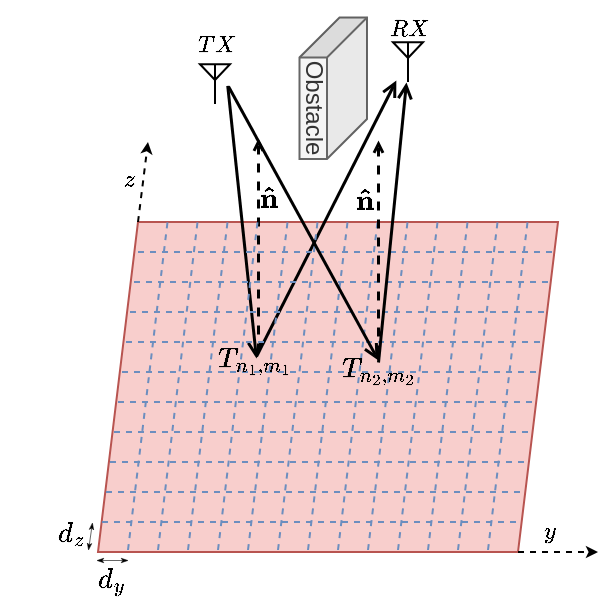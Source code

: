 <mxfile version="24.7.14">
  <diagram name="Sayfa -1" id="55TPPgF1OQXHa3s0PrZa">
    <mxGraphModel grid="1" page="1" gridSize="10" guides="1" tooltips="1" connect="1" arrows="1" fold="1" pageScale="1" pageWidth="827" pageHeight="1169" math="1" shadow="0">
      <root>
        <mxCell id="0" />
        <mxCell id="1" parent="0" />
        <mxCell id="mXV_nLaLVZJTpSqG4kug-3" value="" style="shape=parallelogram;perimeter=parallelogramPerimeter;whiteSpace=wrap;html=1;fixedSize=1;fillColor=#f8cecc;strokeColor=#b85450;" vertex="1" parent="1">
          <mxGeometry x="110" y="580" width="230" height="165" as="geometry" />
        </mxCell>
        <mxCell id="mXV_nLaLVZJTpSqG4kug-4" value="" style="endArrow=classic;html=1;rounded=0;dashed=1;fontSize=11;jumpSize=6;endSize=3;" edge="1" parent="1">
          <mxGeometry width="50" height="50" relative="1" as="geometry">
            <mxPoint x="130" y="580" as="sourcePoint" />
            <mxPoint x="135" y="540" as="targetPoint" />
          </mxGeometry>
        </mxCell>
        <mxCell id="mXV_nLaLVZJTpSqG4kug-9" value="&lt;font style=&quot;font-size: 10px;&quot;&gt;$$z$$&lt;/font&gt;" style="edgeLabel;html=1;align=center;verticalAlign=middle;resizable=0;points=[];" connectable="0" vertex="1" parent="mXV_nLaLVZJTpSqG4kug-4">
          <mxGeometry x="0.021" y="-1" relative="1" as="geometry">
            <mxPoint x="-9" y="-1" as="offset" />
          </mxGeometry>
        </mxCell>
        <mxCell id="mXV_nLaLVZJTpSqG4kug-5" value="" style="endArrow=classic;html=1;rounded=0;dashed=1;fontSize=11;jumpSize=6;endSize=3;" edge="1" parent="1">
          <mxGeometry width="50" height="50" relative="1" as="geometry">
            <mxPoint x="320" y="745" as="sourcePoint" />
            <mxPoint x="360" y="745" as="targetPoint" />
          </mxGeometry>
        </mxCell>
        <mxCell id="mXV_nLaLVZJTpSqG4kug-15" value="&lt;font style=&quot;font-size: 12px;&quot;&gt;Obstacle&lt;/font&gt;" style="shape=cube;whiteSpace=wrap;html=1;boundedLbl=1;backgroundOutline=1;darkOpacity=0.05;darkOpacity2=0.1;rotation=90;fillColor=#f5f5f5;strokeColor=#666666;fontColor=#333333;" vertex="1" parent="1">
          <mxGeometry x="192.25" y="496.25" width="70.75" height="33.75" as="geometry" />
        </mxCell>
        <mxCell id="mXV_nLaLVZJTpSqG4kug-22" value="&lt;font style=&quot;font-size: 10px;&quot;&gt;$$y$$&lt;/font&gt;" style="text;html=1;align=center;verticalAlign=middle;resizable=0;points=[];autosize=1;strokeColor=none;fillColor=none;" vertex="1" parent="1">
          <mxGeometry x="310" y="720" width="50" height="30" as="geometry" />
        </mxCell>
        <mxCell id="mXV_nLaLVZJTpSqG4kug-16" value="" style="verticalLabelPosition=bottom;shadow=0;dashed=0;align=center;html=1;verticalAlign=top;shape=mxgraph.electrical.radio.aerial_-_antenna_2;" vertex="1" parent="1">
          <mxGeometry x="161" y="501" width="15" height="20" as="geometry" />
        </mxCell>
        <mxCell id="mXV_nLaLVZJTpSqG4kug-17" value="&lt;font style=&quot;font-size: 10px;&quot;&gt;$$TX$$&lt;/font&gt;" style="text;html=1;align=center;verticalAlign=middle;resizable=0;points=[];autosize=1;strokeColor=none;fillColor=none;" vertex="1" parent="1">
          <mxGeometry x="138.5" y="477.25" width="60" height="30" as="geometry" />
        </mxCell>
        <mxCell id="31kajnl80xachGth-Hdo-148" value="" style="endArrow=open;html=1;rounded=0;endSize=5;endFill=0;strokeWidth=1.5;exitX=0.602;exitY=1.147;exitDx=0;exitDy=0;exitPerimeter=0;" edge="1" parent="1" source="mXV_nLaLVZJTpSqG4kug-17">
          <mxGeometry width="50" height="50" relative="1" as="geometry">
            <mxPoint x="180" y="520" as="sourcePoint" />
            <mxPoint x="189" y="648" as="targetPoint" />
          </mxGeometry>
        </mxCell>
        <mxCell id="mXV_nLaLVZJTpSqG4kug-34" value="&lt;span style=&quot;background-color: rgb(255, 255, 255);&quot;&gt;&lt;font style=&quot;font-size: 12px;&quot;&gt;$$\mathbf{\hat{n}}$$&lt;/font&gt;&lt;/span&gt;" style="text;html=1;align=center;verticalAlign=middle;resizable=0;points=[];autosize=1;strokeColor=none;fillColor=none;" vertex="1" parent="1">
          <mxGeometry x="130" y="553" width="130" height="30" as="geometry" />
        </mxCell>
        <mxCell id="31kajnl80xachGth-Hdo-149" value="" style="endArrow=open;html=1;rounded=0;endSize=5;endFill=0;strokeWidth=1.5;" edge="1" parent="1">
          <mxGeometry width="50" height="50" relative="1" as="geometry">
            <mxPoint x="189" y="647" as="sourcePoint" />
            <mxPoint x="258.919" y="509.0" as="targetPoint" />
          </mxGeometry>
        </mxCell>
        <mxCell id="31kajnl80xachGth-Hdo-150" value="" style="endArrow=open;html=1;rounded=0;dashed=1;endSize=3;endFill=0;strokeWidth=1.5;" edge="1" parent="1">
          <mxGeometry width="50" height="50" relative="1" as="geometry">
            <mxPoint x="190" y="645" as="sourcePoint" />
            <mxPoint x="190" y="538" as="targetPoint" />
          </mxGeometry>
        </mxCell>
        <mxCell id="31kajnl80xachGth-Hdo-153" value="" style="endArrow=classicThin;startArrow=classicThin;html=1;rounded=0;startFill=1;endFill=1;strokeWidth=0.3;startSize=3;endSize=3;" edge="1" parent="1">
          <mxGeometry width="50" height="50" relative="1" as="geometry">
            <mxPoint x="105" y="744" as="sourcePoint" />
            <mxPoint x="107" y="730" as="targetPoint" />
          </mxGeometry>
        </mxCell>
        <mxCell id="31kajnl80xachGth-Hdo-154" value="" style="endArrow=classicThin;startArrow=classicThin;html=1;rounded=0;startFill=1;endFill=1;strokeWidth=0.3;startSize=3;endSize=3;" edge="1" parent="1">
          <mxGeometry width="50" height="50" relative="1" as="geometry">
            <mxPoint x="109" y="749" as="sourcePoint" />
            <mxPoint x="125" y="749" as="targetPoint" />
          </mxGeometry>
        </mxCell>
        <mxCell id="31kajnl80xachGth-Hdo-156" value="&lt;font style=&quot;font-size: 12px;&quot;&gt;$$d_y$$&lt;/font&gt;" style="text;html=1;align=center;verticalAlign=middle;resizable=0;points=[];autosize=1;strokeColor=none;fillColor=none;" vertex="1" parent="1">
          <mxGeometry x="81" y="744" width="70" height="30" as="geometry" />
        </mxCell>
        <mxCell id="31kajnl80xachGth-Hdo-155" value="&lt;font style=&quot;font-size: 12px;&quot;&gt;$$d_z$$&lt;/font&gt;" style="text;html=1;align=center;verticalAlign=middle;resizable=0;points=[];autosize=1;strokeColor=none;fillColor=none;" vertex="1" parent="1">
          <mxGeometry x="61" y="721" width="70" height="30" as="geometry" />
        </mxCell>
        <mxCell id="31kajnl80xachGth-Hdo-159" value="&lt;font style=&quot;font-size: 10px;&quot;&gt;$$RX$$&lt;/font&gt;" style="text;html=1;align=center;verticalAlign=middle;resizable=0;points=[];autosize=1;strokeColor=none;fillColor=none;" vertex="1" parent="1">
          <mxGeometry x="235" y="469.25" width="60" height="30" as="geometry" />
        </mxCell>
        <mxCell id="TvTcWb5VUMBZFYF4RlYJ-1" value="" style="endArrow=none;html=1;rounded=0;exitX=0;exitY=1;exitDx=0;exitDy=0;strokeWidth=1;fillColor=#dae8fc;strokeColor=#6c8ebf;dashed=1;" edge="1" parent="1">
          <mxGeometry width="50" height="50" relative="1" as="geometry">
            <mxPoint x="125" y="744" as="sourcePoint" />
            <mxPoint x="145" y="578" as="targetPoint" />
          </mxGeometry>
        </mxCell>
        <mxCell id="TvTcWb5VUMBZFYF4RlYJ-25" value="" style="endArrow=none;html=1;rounded=0;fillColor=#dae8fc;strokeColor=#6c8ebf;dashed=1;" edge="1" parent="1">
          <mxGeometry width="50" height="50" relative="1" as="geometry">
            <mxPoint x="130" y="595" as="sourcePoint" />
            <mxPoint x="339" y="595" as="targetPoint" />
          </mxGeometry>
        </mxCell>
        <mxCell id="TvTcWb5VUMBZFYF4RlYJ-26" value="" style="endArrow=none;html=1;rounded=0;fillColor=#dae8fc;strokeColor=#6c8ebf;dashed=1;" edge="1" parent="1">
          <mxGeometry width="50" height="50" relative="1" as="geometry">
            <mxPoint x="128" y="610" as="sourcePoint" />
            <mxPoint x="337" y="610" as="targetPoint" />
          </mxGeometry>
        </mxCell>
        <mxCell id="TvTcWb5VUMBZFYF4RlYJ-27" value="" style="endArrow=none;html=1;rounded=0;fillColor=#dae8fc;strokeColor=#6c8ebf;dashed=1;" edge="1" parent="1">
          <mxGeometry width="50" height="50" relative="1" as="geometry">
            <mxPoint x="126" y="625" as="sourcePoint" />
            <mxPoint x="335" y="625" as="targetPoint" />
          </mxGeometry>
        </mxCell>
        <mxCell id="TvTcWb5VUMBZFYF4RlYJ-28" value="" style="endArrow=none;html=1;rounded=0;fillColor=#dae8fc;strokeColor=#6c8ebf;dashed=1;" edge="1" parent="1">
          <mxGeometry width="50" height="50" relative="1" as="geometry">
            <mxPoint x="124" y="640" as="sourcePoint" />
            <mxPoint x="333" y="640" as="targetPoint" />
          </mxGeometry>
        </mxCell>
        <mxCell id="TvTcWb5VUMBZFYF4RlYJ-29" value="" style="endArrow=none;html=1;rounded=0;fillColor=#dae8fc;strokeColor=#6c8ebf;dashed=1;" edge="1" parent="1">
          <mxGeometry width="50" height="50" relative="1" as="geometry">
            <mxPoint x="122" y="655" as="sourcePoint" />
            <mxPoint x="331" y="655" as="targetPoint" />
          </mxGeometry>
        </mxCell>
        <mxCell id="TvTcWb5VUMBZFYF4RlYJ-30" value="" style="endArrow=none;html=1;rounded=0;fillColor=#dae8fc;strokeColor=#6c8ebf;dashed=1;" edge="1" parent="1">
          <mxGeometry width="50" height="50" relative="1" as="geometry">
            <mxPoint x="120" y="670" as="sourcePoint" />
            <mxPoint x="329" y="670" as="targetPoint" />
          </mxGeometry>
        </mxCell>
        <mxCell id="TvTcWb5VUMBZFYF4RlYJ-31" value="" style="endArrow=none;html=1;rounded=0;fillColor=#dae8fc;strokeColor=#6c8ebf;dashed=1;" edge="1" parent="1">
          <mxGeometry width="50" height="50" relative="1" as="geometry">
            <mxPoint x="118" y="685" as="sourcePoint" />
            <mxPoint x="327" y="685" as="targetPoint" />
          </mxGeometry>
        </mxCell>
        <mxCell id="TvTcWb5VUMBZFYF4RlYJ-32" value="" style="endArrow=none;html=1;rounded=0;fillColor=#dae8fc;strokeColor=#6c8ebf;dashed=1;" edge="1" parent="1">
          <mxGeometry width="50" height="50" relative="1" as="geometry">
            <mxPoint x="116" y="700" as="sourcePoint" />
            <mxPoint x="325" y="700" as="targetPoint" />
          </mxGeometry>
        </mxCell>
        <mxCell id="TvTcWb5VUMBZFYF4RlYJ-33" value="" style="endArrow=none;html=1;rounded=0;fillColor=#dae8fc;strokeColor=#6c8ebf;dashed=1;" edge="1" parent="1">
          <mxGeometry width="50" height="50" relative="1" as="geometry">
            <mxPoint x="114" y="715" as="sourcePoint" />
            <mxPoint x="323" y="715" as="targetPoint" />
          </mxGeometry>
        </mxCell>
        <mxCell id="TvTcWb5VUMBZFYF4RlYJ-34" value="" style="endArrow=none;html=1;rounded=0;fillColor=#dae8fc;strokeColor=#6c8ebf;dashed=1;" edge="1" parent="1">
          <mxGeometry width="50" height="50" relative="1" as="geometry">
            <mxPoint x="112" y="730" as="sourcePoint" />
            <mxPoint x="321" y="730" as="targetPoint" />
          </mxGeometry>
        </mxCell>
        <mxCell id="TvTcWb5VUMBZFYF4RlYJ-38" value="" style="endArrow=none;html=1;rounded=0;exitX=0;exitY=1;exitDx=0;exitDy=0;strokeWidth=1;fillColor=#dae8fc;strokeColor=#6c8ebf;dashed=1;" edge="1" parent="1">
          <mxGeometry width="50" height="50" relative="1" as="geometry">
            <mxPoint x="140" y="744" as="sourcePoint" />
            <mxPoint x="160" y="578" as="targetPoint" />
          </mxGeometry>
        </mxCell>
        <mxCell id="TvTcWb5VUMBZFYF4RlYJ-39" value="" style="endArrow=none;html=1;rounded=0;exitX=0;exitY=1;exitDx=0;exitDy=0;strokeWidth=1;fillColor=#dae8fc;strokeColor=#6c8ebf;dashed=1;" edge="1" parent="1">
          <mxGeometry width="50" height="50" relative="1" as="geometry">
            <mxPoint x="155" y="744" as="sourcePoint" />
            <mxPoint x="175" y="578" as="targetPoint" />
          </mxGeometry>
        </mxCell>
        <mxCell id="TvTcWb5VUMBZFYF4RlYJ-40" value="" style="endArrow=none;html=1;rounded=0;exitX=0;exitY=1;exitDx=0;exitDy=0;strokeWidth=1;fillColor=#dae8fc;strokeColor=#6c8ebf;dashed=1;" edge="1" parent="1">
          <mxGeometry width="50" height="50" relative="1" as="geometry">
            <mxPoint x="170" y="744" as="sourcePoint" />
            <mxPoint x="190" y="578" as="targetPoint" />
          </mxGeometry>
        </mxCell>
        <mxCell id="TvTcWb5VUMBZFYF4RlYJ-41" value="" style="endArrow=none;html=1;rounded=0;exitX=0;exitY=1;exitDx=0;exitDy=0;strokeWidth=1;fillColor=#dae8fc;strokeColor=#6c8ebf;dashed=1;" edge="1" parent="1">
          <mxGeometry width="50" height="50" relative="1" as="geometry">
            <mxPoint x="185" y="744" as="sourcePoint" />
            <mxPoint x="205" y="578" as="targetPoint" />
          </mxGeometry>
        </mxCell>
        <mxCell id="TvTcWb5VUMBZFYF4RlYJ-42" value="" style="endArrow=none;html=1;rounded=0;exitX=0;exitY=1;exitDx=0;exitDy=0;strokeWidth=1;fillColor=#dae8fc;strokeColor=#6c8ebf;dashed=1;" edge="1" parent="1">
          <mxGeometry width="50" height="50" relative="1" as="geometry">
            <mxPoint x="200" y="744" as="sourcePoint" />
            <mxPoint x="220" y="578" as="targetPoint" />
          </mxGeometry>
        </mxCell>
        <mxCell id="TvTcWb5VUMBZFYF4RlYJ-43" value="" style="endArrow=none;html=1;rounded=0;exitX=0;exitY=1;exitDx=0;exitDy=0;strokeWidth=1;fillColor=#dae8fc;strokeColor=#6c8ebf;dashed=1;" edge="1" parent="1">
          <mxGeometry width="50" height="50" relative="1" as="geometry">
            <mxPoint x="215" y="744" as="sourcePoint" />
            <mxPoint x="235" y="578" as="targetPoint" />
          </mxGeometry>
        </mxCell>
        <mxCell id="TvTcWb5VUMBZFYF4RlYJ-44" value="" style="endArrow=none;html=1;rounded=0;exitX=0;exitY=1;exitDx=0;exitDy=0;strokeWidth=1;fillColor=#dae8fc;strokeColor=#6c8ebf;dashed=1;" edge="1" parent="1">
          <mxGeometry width="50" height="50" relative="1" as="geometry">
            <mxPoint x="230" y="744" as="sourcePoint" />
            <mxPoint x="250" y="578" as="targetPoint" />
          </mxGeometry>
        </mxCell>
        <mxCell id="TvTcWb5VUMBZFYF4RlYJ-45" value="" style="endArrow=none;html=1;rounded=0;exitX=0;exitY=1;exitDx=0;exitDy=0;strokeWidth=1;fillColor=#dae8fc;strokeColor=#6c8ebf;dashed=1;" edge="1" parent="1">
          <mxGeometry width="50" height="50" relative="1" as="geometry">
            <mxPoint x="245" y="744" as="sourcePoint" />
            <mxPoint x="265" y="578" as="targetPoint" />
          </mxGeometry>
        </mxCell>
        <mxCell id="TvTcWb5VUMBZFYF4RlYJ-46" value="" style="endArrow=none;html=1;rounded=0;exitX=0;exitY=1;exitDx=0;exitDy=0;strokeWidth=1;fillColor=#dae8fc;strokeColor=#6c8ebf;dashed=1;" edge="1" parent="1">
          <mxGeometry width="50" height="50" relative="1" as="geometry">
            <mxPoint x="260" y="744" as="sourcePoint" />
            <mxPoint x="280" y="578" as="targetPoint" />
          </mxGeometry>
        </mxCell>
        <mxCell id="TvTcWb5VUMBZFYF4RlYJ-47" value="" style="endArrow=none;html=1;rounded=0;exitX=0;exitY=1;exitDx=0;exitDy=0;strokeWidth=1;fillColor=#dae8fc;strokeColor=#6c8ebf;dashed=1;" edge="1" parent="1">
          <mxGeometry width="50" height="50" relative="1" as="geometry">
            <mxPoint x="275" y="744" as="sourcePoint" />
            <mxPoint x="295" y="578" as="targetPoint" />
          </mxGeometry>
        </mxCell>
        <mxCell id="TvTcWb5VUMBZFYF4RlYJ-48" value="" style="endArrow=none;html=1;rounded=0;exitX=0;exitY=1;exitDx=0;exitDy=0;strokeWidth=1;fillColor=#dae8fc;strokeColor=#6c8ebf;dashed=1;" edge="1" parent="1">
          <mxGeometry width="50" height="50" relative="1" as="geometry">
            <mxPoint x="290" y="744" as="sourcePoint" />
            <mxPoint x="310" y="578" as="targetPoint" />
          </mxGeometry>
        </mxCell>
        <mxCell id="TvTcWb5VUMBZFYF4RlYJ-49" value="" style="endArrow=none;html=1;rounded=0;exitX=0;exitY=1;exitDx=0;exitDy=0;strokeWidth=1;fillColor=#dae8fc;strokeColor=#6c8ebf;dashed=1;" edge="1" parent="1">
          <mxGeometry width="50" height="50" relative="1" as="geometry">
            <mxPoint x="305" y="744" as="sourcePoint" />
            <mxPoint x="325" y="578" as="targetPoint" />
          </mxGeometry>
        </mxCell>
        <mxCell id="TvTcWb5VUMBZFYF4RlYJ-58" value="&lt;font style=&quot;font-size: 12px;&quot;&gt;$$T_{n_1,m_1}$$&lt;/font&gt;" style="text;html=1;align=center;verticalAlign=middle;resizable=0;points=[];autosize=1;strokeColor=none;fillColor=none;" vertex="1" parent="1">
          <mxGeometry x="128" y="634" width="120" height="30" as="geometry" />
        </mxCell>
        <mxCell id="TvTcWb5VUMBZFYF4RlYJ-60" value="" style="verticalLabelPosition=bottom;shadow=0;dashed=0;align=center;html=1;verticalAlign=top;shape=mxgraph.electrical.radio.aerial_-_antenna_2;" vertex="1" parent="1">
          <mxGeometry x="257.5" y="490" width="15" height="20" as="geometry" />
        </mxCell>
        <mxCell id="TvTcWb5VUMBZFYF4RlYJ-62" value="" style="endArrow=open;html=1;rounded=0;endSize=5;endFill=0;strokeWidth=1.5;exitX=0.602;exitY=1.147;exitDx=0;exitDy=0;exitPerimeter=0;" edge="1" parent="1">
          <mxGeometry width="50" height="50" relative="1" as="geometry">
            <mxPoint x="175" y="512" as="sourcePoint" />
            <mxPoint x="250" y="649" as="targetPoint" />
          </mxGeometry>
        </mxCell>
        <mxCell id="TvTcWb5VUMBZFYF4RlYJ-63" value="" style="endArrow=open;html=1;rounded=0;endSize=5;endFill=0;strokeWidth=1.5;" edge="1" parent="1" target="TvTcWb5VUMBZFYF4RlYJ-60">
          <mxGeometry width="50" height="50" relative="1" as="geometry">
            <mxPoint x="250" y="650" as="sourcePoint" />
            <mxPoint x="377.919" y="510.0" as="targetPoint" />
          </mxGeometry>
        </mxCell>
        <mxCell id="TvTcWb5VUMBZFYF4RlYJ-65" value="&lt;font style=&quot;font-size: 12px;&quot;&gt;$$T_{n_2,m_2}$$&lt;/font&gt;" style="text;html=1;align=center;verticalAlign=middle;resizable=0;points=[];autosize=1;strokeColor=none;fillColor=none;" vertex="1" parent="1">
          <mxGeometry x="190" y="639" width="120" height="30" as="geometry" />
        </mxCell>
        <mxCell id="TvTcWb5VUMBZFYF4RlYJ-67" value="&lt;span style=&quot;background-color: rgb(255, 255, 255);&quot;&gt;&lt;font style=&quot;font-size: 12px;&quot;&gt;$$\mathbf{\hat{n}}$$&lt;/font&gt;&lt;/span&gt;" style="text;html=1;align=center;verticalAlign=middle;resizable=0;points=[];autosize=1;strokeColor=none;fillColor=none;" vertex="1" parent="1">
          <mxGeometry x="178" y="554" width="130" height="30" as="geometry" />
        </mxCell>
        <mxCell id="TvTcWb5VUMBZFYF4RlYJ-68" value="" style="endArrow=open;html=1;rounded=0;dashed=1;endSize=3;endFill=0;strokeWidth=1.5;" edge="1" parent="1">
          <mxGeometry width="50" height="50" relative="1" as="geometry">
            <mxPoint x="250" y="646" as="sourcePoint" />
            <mxPoint x="250" y="539" as="targetPoint" />
          </mxGeometry>
        </mxCell>
      </root>
    </mxGraphModel>
  </diagram>
</mxfile>
